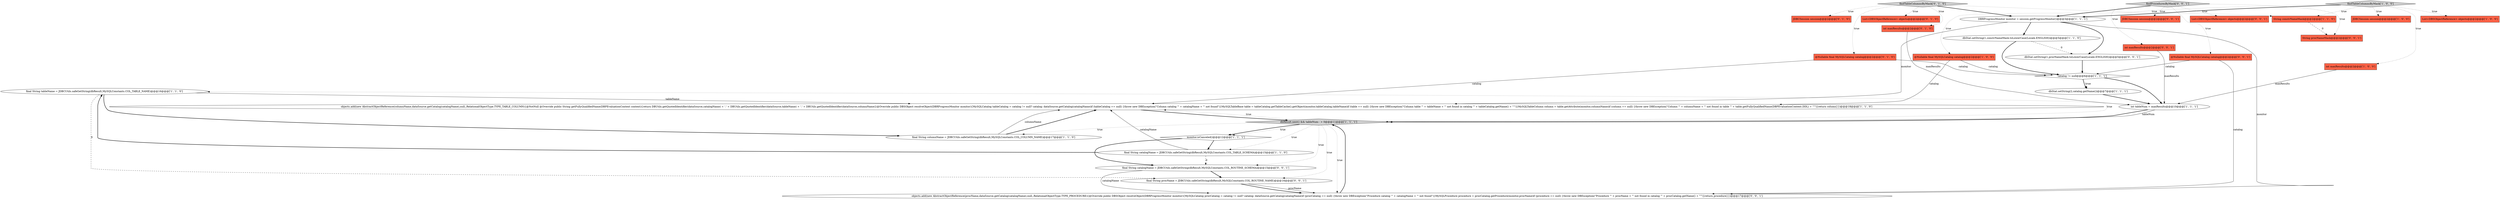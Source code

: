 digraph {
12 [style = filled, label = "final String tableName = JDBCUtils.safeGetString(dbResult,MySQLConstants.COL_TABLE_NAME)@@@16@@@['1', '1', '0']", fillcolor = white, shape = ellipse image = "AAA0AAABBB1BBB"];
24 [style = filled, label = "final String catalogName = JDBCUtils.safeGetString(dbResult,MySQLConstants.COL_ROUTINE_SCHEMA)@@@15@@@['0', '0', '1']", fillcolor = white, shape = ellipse image = "AAA0AAABBB3BBB"];
5 [style = filled, label = "dbStat.setString(1,constrNameMask.toLowerCase(Locale.ENGLISH))@@@5@@@['1', '1', '0']", fillcolor = white, shape = ellipse image = "AAA0AAABBB1BBB"];
31 [style = filled, label = "String procNameMask@@@2@@@['0', '0', '1']", fillcolor = tomato, shape = box image = "AAA0AAABBB3BBB"];
6 [style = filled, label = "findTableColumnsByMask['1', '0', '0']", fillcolor = lightgray, shape = diamond image = "AAA0AAABBB1BBB"];
9 [style = filled, label = "dbResult.next() && tableNum-- > 0@@@11@@@['1', '1', '1']", fillcolor = lightgray, shape = diamond image = "AAA0AAABBB1BBB"];
1 [style = filled, label = "final String catalogName = JDBCUtils.safeGetString(dbResult,MySQLConstants.COL_TABLE_SCHEMA)@@@15@@@['1', '1', '0']", fillcolor = white, shape = ellipse image = "AAA0AAABBB1BBB"];
16 [style = filled, label = "int tableNum = maxResults@@@10@@@['1', '1', '1']", fillcolor = white, shape = ellipse image = "AAA0AAABBB1BBB"];
17 [style = filled, label = "JDBCSession session@@@2@@@['0', '1', '0']", fillcolor = tomato, shape = box image = "AAA0AAABBB2BBB"];
21 [style = filled, label = "findTableColumnsByMask['0', '1', '0']", fillcolor = lightgray, shape = diamond image = "AAA0AAABBB2BBB"];
13 [style = filled, label = "JDBCSession session@@@2@@@['1', '0', '0']", fillcolor = tomato, shape = box image = "AAA0AAABBB1BBB"];
8 [style = filled, label = "objects.add(new AbstractObjectReference(columnName,dataSource.getCatalog(catalogName),null,,RelationalObjectType.TYPE_TABLE_COLUMN){@NotNull @Override public String getFullyQualifiedName(DBPEvaluationContext context){return DBUtils.getQuotedIdentifier(dataSource,catalogName) + '.' + DBUtils.getQuotedIdentifier(dataSource,tableName) + '.' + DBUtils.getQuotedIdentifier(dataSource,columnName)}@Override public DBSObject resolveObject(DBRProgressMonitor monitor){MySQLCatalog tableCatalog = catalog != null? catalog: dataSource.getCatalog(catalogName)if (tableCatalog == null) {throw new DBException(\"Column catalog '\" + catalogName + \"' not found\")}MySQLTableBase table = tableCatalog.getTableCache().getObject(monitor,tableCatalog,tableName)if (table == null) {throw new DBException(\"Column table '\" + tableName + \"' not found in catalog '\" + tableCatalog.getName() + \"'\")}MySQLTableColumn column = table.getAttribute(monitor,columnName)if (column == null) {throw new DBException(\"Column '\" + columnName + \"' not found in table '\" + table.getFullyQualifiedName(DBPEvaluationContext.DDL) + \"'\")}return column}})@@@18@@@['1', '1', '0']", fillcolor = white, shape = ellipse image = "AAA0AAABBB1BBB"];
28 [style = filled, label = "objects.add(new AbstractObjectReference(procName,dataSource.getCatalog(catalogName),null,,RelationalObjectType.TYPE_PROCEDURE){@Override public DBSObject resolveObject(DBRProgressMonitor monitor){MySQLCatalog procCatalog = catalog != null? catalog: dataSource.getCatalog(catalogName)if (procCatalog == null) {throw new DBException(\"Procedure catalog '\" + catalogName + \"' not found\")}MySQLProcedure procedure = procCatalog.getProcedure(monitor,procName)if (procedure == null) {throw new DBException(\"Procedure '\" + procName + \"' not found in catalog '\" + procCatalog.getName() + \"'\")}return procedure}})@@@17@@@['0', '0', '1']", fillcolor = white, shape = ellipse image = "AAA0AAABBB3BBB"];
18 [style = filled, label = "int maxResults@@@2@@@['0', '1', '0']", fillcolor = tomato, shape = box image = "AAA0AAABBB2BBB"];
7 [style = filled, label = "DBRProgressMonitor monitor = session.getProgressMonitor()@@@3@@@['1', '1', '1']", fillcolor = white, shape = ellipse image = "AAA0AAABBB1BBB"];
2 [style = filled, label = "@Nullable final MySQLCatalog catalog@@@2@@@['1', '0', '0']", fillcolor = tomato, shape = box image = "AAA0AAABBB1BBB"];
19 [style = filled, label = "List<DBSObjectReference> objects@@@2@@@['0', '1', '0']", fillcolor = tomato, shape = box image = "AAA0AAABBB2BBB"];
22 [style = filled, label = "dbStat.setString(1,procNameMask.toLowerCase(Locale.ENGLISH))@@@5@@@['0', '0', '1']", fillcolor = white, shape = ellipse image = "AAA0AAABBB3BBB"];
23 [style = filled, label = "@Nullable final MySQLCatalog catalog@@@2@@@['0', '0', '1']", fillcolor = tomato, shape = box image = "AAA0AAABBB3BBB"];
29 [style = filled, label = "JDBCSession session@@@2@@@['0', '0', '1']", fillcolor = tomato, shape = box image = "AAA0AAABBB3BBB"];
26 [style = filled, label = "findProceduresByMask['0', '0', '1']", fillcolor = lightgray, shape = diamond image = "AAA0AAABBB3BBB"];
0 [style = filled, label = "catalog != null@@@6@@@['1', '1', '1']", fillcolor = white, shape = diamond image = "AAA0AAABBB1BBB"];
4 [style = filled, label = "List<DBSObjectReference> objects@@@2@@@['1', '0', '0']", fillcolor = tomato, shape = box image = "AAA0AAABBB1BBB"];
30 [style = filled, label = "int maxResults@@@2@@@['0', '0', '1']", fillcolor = tomato, shape = box image = "AAA0AAABBB3BBB"];
20 [style = filled, label = "@Nullable final MySQLCatalog catalog@@@2@@@['0', '1', '0']", fillcolor = tomato, shape = box image = "AAA0AAABBB2BBB"];
27 [style = filled, label = "List<DBSObjectReference> objects@@@2@@@['0', '0', '1']", fillcolor = tomato, shape = box image = "AAA0AAABBB3BBB"];
10 [style = filled, label = "dbStat.setString(2,catalog.getName())@@@7@@@['1', '1', '1']", fillcolor = white, shape = ellipse image = "AAA0AAABBB1BBB"];
15 [style = filled, label = "String constrNameMask@@@2@@@['1', '1', '0']", fillcolor = tomato, shape = box image = "AAA0AAABBB1BBB"];
3 [style = filled, label = "int maxResults@@@2@@@['1', '0', '0']", fillcolor = tomato, shape = box image = "AAA0AAABBB1BBB"];
14 [style = filled, label = "final String columnName = JDBCUtils.safeGetString(dbResult,MySQLConstants.COL_COLUMN_NAME)@@@17@@@['1', '1', '0']", fillcolor = white, shape = ellipse image = "AAA0AAABBB1BBB"];
11 [style = filled, label = "monitor.isCanceled()@@@12@@@['1', '1', '1']", fillcolor = white, shape = diamond image = "AAA0AAABBB1BBB"];
25 [style = filled, label = "final String procName = JDBCUtils.safeGetString(dbResult,MySQLConstants.COL_ROUTINE_NAME)@@@16@@@['0', '0', '1']", fillcolor = white, shape = ellipse image = "AAA0AAABBB3BBB"];
10->16 [style = bold, label=""];
0->10 [style = dotted, label="true"];
26->29 [style = dotted, label="true"];
5->22 [style = dashed, label="0"];
12->25 [style = dashed, label="0"];
2->8 [style = solid, label="catalog"];
1->24 [style = dashed, label="0"];
9->8 [style = dotted, label="true"];
8->9 [style = bold, label=""];
9->11 [style = bold, label=""];
9->28 [style = dotted, label="true"];
9->14 [style = dotted, label="true"];
21->18 [style = dotted, label="true"];
22->0 [style = bold, label=""];
23->0 [style = solid, label="catalog"];
1->12 [style = bold, label=""];
14->8 [style = solid, label="columnName"];
12->14 [style = bold, label=""];
3->16 [style = solid, label="maxResults"];
30->16 [style = solid, label="maxResults"];
9->11 [style = dotted, label="true"];
12->8 [style = solid, label="tableName"];
20->8 [style = solid, label="catalog"];
9->1 [style = dotted, label="true"];
9->24 [style = dotted, label="true"];
11->1 [style = bold, label=""];
21->17 [style = dotted, label="true"];
7->22 [style = bold, label=""];
9->25 [style = dotted, label="true"];
18->16 [style = solid, label="maxResults"];
11->24 [style = bold, label=""];
26->30 [style = dotted, label="true"];
16->9 [style = solid, label="tableNum"];
21->20 [style = dotted, label="true"];
21->15 [style = dotted, label="true"];
26->23 [style = dotted, label="true"];
0->10 [style = bold, label=""];
6->13 [style = dotted, label="true"];
6->4 [style = dotted, label="true"];
25->28 [style = solid, label="procName"];
5->0 [style = bold, label=""];
25->28 [style = bold, label=""];
14->8 [style = bold, label=""];
21->19 [style = dotted, label="true"];
21->7 [style = bold, label=""];
6->3 [style = dotted, label="true"];
20->0 [style = solid, label="catalog"];
24->28 [style = solid, label="catalogName"];
7->5 [style = bold, label=""];
26->7 [style = bold, label=""];
7->8 [style = solid, label="monitor"];
15->31 [style = dashed, label="0"];
24->25 [style = bold, label=""];
1->8 [style = solid, label="catalogName"];
7->28 [style = solid, label="monitor"];
9->12 [style = dotted, label="true"];
6->7 [style = bold, label=""];
6->2 [style = dotted, label="true"];
26->27 [style = dotted, label="true"];
2->0 [style = solid, label="catalog"];
23->28 [style = solid, label="catalog"];
26->31 [style = dotted, label="true"];
6->15 [style = dotted, label="true"];
28->9 [style = bold, label=""];
16->9 [style = bold, label=""];
0->16 [style = bold, label=""];
}

